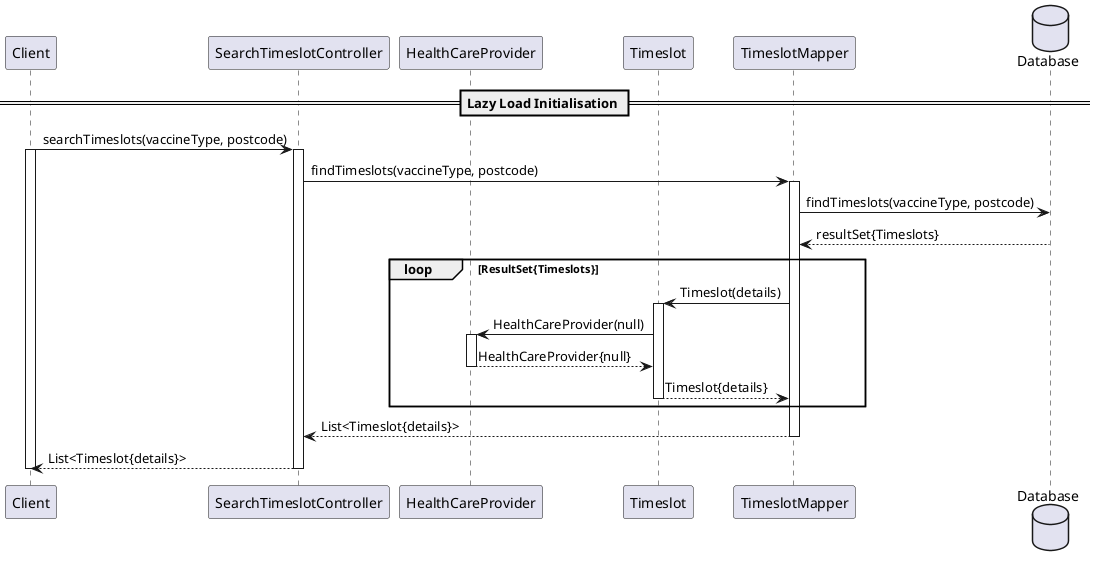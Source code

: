 @startuml
'https://plantuml.com/sequence-diagram

skinparam linetype polyline

participant "Client" as Client
participant "SearchTimeslotController" as STC
participant "HealthCareProvider" as HCP
participant "Timeslot" as Timeslot
participant "TimeslotMapper" as TM
database "Database" as DB

== Lazy Load Initialisation ==
Client -> STC: searchTimeslots(vaccineType, postcode)
activate Client
activate STC
STC -> TM: findTimeslots(vaccineType, postcode)
activate TM
TM -> DB: findTimeslots(vaccineType, postcode)
DB --> TM: resultSet{Timeslots}
loop ResultSet{Timeslots}
    TM -> Timeslot: Timeslot(details)
    activate Timeslot
    Timeslot -> HCP: HealthCareProvider(null)
    activate HCP
    HCP --> Timeslot: HealthCareProvider{null}
    deactivate HCP
    Timeslot --> TM: Timeslot{details}
    deactivate Timeslot
end
TM --> STC: List<Timeslot{details}>
deactivate TM
STC --> Client: List<Timeslot{details}>
deactivate STC
deactivate Client
@enduml